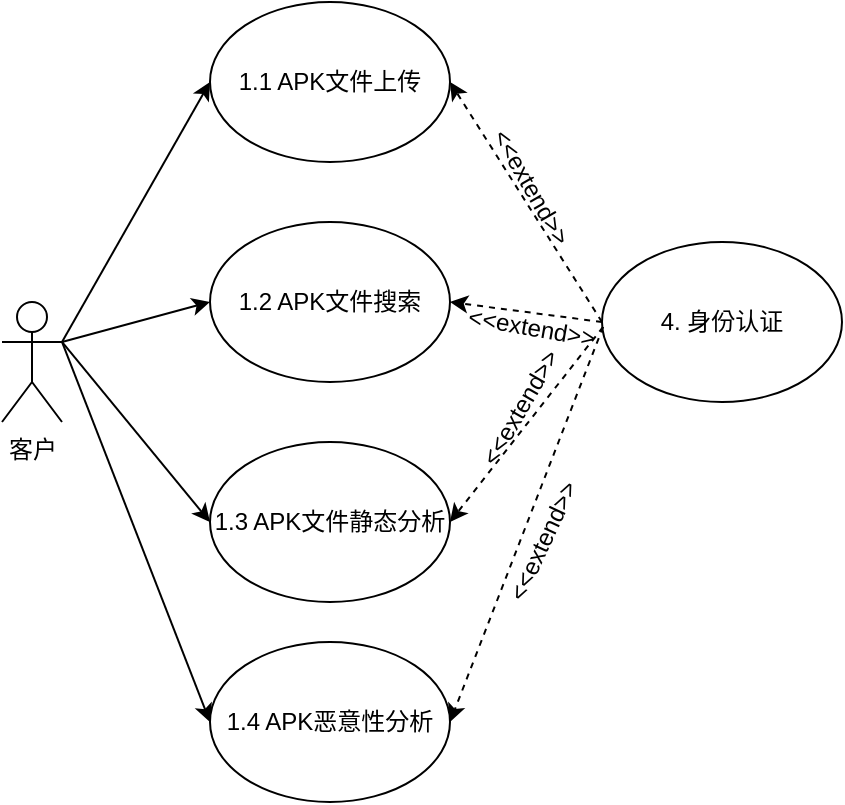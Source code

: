 <mxfile version="23.1.8" type="github">
  <diagram name="第 1 页" id="yEZOCpddBqTjKLaMzBPA">
    <mxGraphModel dx="1050" dy="574" grid="1" gridSize="10" guides="1" tooltips="1" connect="1" arrows="1" fold="1" page="1" pageScale="1" pageWidth="827" pageHeight="1169" math="0" shadow="0">
      <root>
        <mxCell id="0" />
        <mxCell id="1" parent="0" />
        <mxCell id="uQjOitA8qZ1kEQDeVXDY-2" style="rounded=0;orthogonalLoop=1;jettySize=auto;html=1;exitX=1;exitY=0.333;exitDx=0;exitDy=0;exitPerimeter=0;entryX=0;entryY=0.5;entryDx=0;entryDy=0;" parent="1" source="uQjOitA8qZ1kEQDeVXDY-4" target="uQjOitA8qZ1kEQDeVXDY-9" edge="1">
          <mxGeometry relative="1" as="geometry" />
        </mxCell>
        <mxCell id="uQjOitA8qZ1kEQDeVXDY-3" style="rounded=0;orthogonalLoop=1;jettySize=auto;html=1;exitX=1;exitY=0.333;exitDx=0;exitDy=0;exitPerimeter=0;entryX=0;entryY=0.5;entryDx=0;entryDy=0;" parent="1" source="uQjOitA8qZ1kEQDeVXDY-4" target="uQjOitA8qZ1kEQDeVXDY-10" edge="1">
          <mxGeometry relative="1" as="geometry" />
        </mxCell>
        <mxCell id="uQjOitA8qZ1kEQDeVXDY-20" style="rounded=0;orthogonalLoop=1;jettySize=auto;html=1;exitX=1;exitY=0.333;exitDx=0;exitDy=0;exitPerimeter=0;entryX=0;entryY=0.5;entryDx=0;entryDy=0;" parent="1" source="uQjOitA8qZ1kEQDeVXDY-4" target="uQjOitA8qZ1kEQDeVXDY-19" edge="1">
          <mxGeometry relative="1" as="geometry" />
        </mxCell>
        <mxCell id="uQjOitA8qZ1kEQDeVXDY-24" style="rounded=0;orthogonalLoop=1;jettySize=auto;html=1;exitX=1;exitY=0.333;exitDx=0;exitDy=0;exitPerimeter=0;entryX=0;entryY=0.5;entryDx=0;entryDy=0;" parent="1" source="uQjOitA8qZ1kEQDeVXDY-4" target="uQjOitA8qZ1kEQDeVXDY-23" edge="1">
          <mxGeometry relative="1" as="geometry" />
        </mxCell>
        <mxCell id="uQjOitA8qZ1kEQDeVXDY-4" value="客户" style="shape=umlActor;verticalLabelPosition=bottom;verticalAlign=top;html=1;outlineConnect=0;" parent="1" vertex="1">
          <mxGeometry x="250" y="240" width="30" height="60" as="geometry" />
        </mxCell>
        <mxCell id="uQjOitA8qZ1kEQDeVXDY-9" value="1.1 APK文件上传" style="ellipse;whiteSpace=wrap;html=1;" parent="1" vertex="1">
          <mxGeometry x="354" y="90" width="120" height="80" as="geometry" />
        </mxCell>
        <mxCell id="uQjOitA8qZ1kEQDeVXDY-10" value="1.2 APK文件搜索" style="ellipse;whiteSpace=wrap;html=1;" parent="1" vertex="1">
          <mxGeometry x="354" y="200" width="120" height="80" as="geometry" />
        </mxCell>
        <mxCell id="uQjOitA8qZ1kEQDeVXDY-11" style="rounded=0;orthogonalLoop=1;jettySize=auto;html=1;exitX=0;exitY=0.5;exitDx=0;exitDy=0;entryX=1;entryY=0.5;entryDx=0;entryDy=0;dashed=1;" parent="1" source="uQjOitA8qZ1kEQDeVXDY-14" target="uQjOitA8qZ1kEQDeVXDY-9" edge="1">
          <mxGeometry relative="1" as="geometry" />
        </mxCell>
        <mxCell id="uQjOitA8qZ1kEQDeVXDY-12" style="rounded=0;orthogonalLoop=1;jettySize=auto;html=1;exitX=0;exitY=0.5;exitDx=0;exitDy=0;entryX=1;entryY=0.5;entryDx=0;entryDy=0;dashed=1;" parent="1" source="uQjOitA8qZ1kEQDeVXDY-14" target="uQjOitA8qZ1kEQDeVXDY-10" edge="1">
          <mxGeometry relative="1" as="geometry" />
        </mxCell>
        <mxCell id="uQjOitA8qZ1kEQDeVXDY-14" value="4. 身份认证" style="ellipse;whiteSpace=wrap;html=1;" parent="1" vertex="1">
          <mxGeometry x="550" y="210" width="120" height="80" as="geometry" />
        </mxCell>
        <mxCell id="uQjOitA8qZ1kEQDeVXDY-16" value="&amp;lt;&amp;lt;extend&amp;gt;&amp;gt;" style="text;html=1;strokeColor=none;fillColor=none;align=center;verticalAlign=middle;whiteSpace=wrap;rounded=0;rotation=60;" parent="1" vertex="1">
          <mxGeometry x="480" y="170" width="70" height="25" as="geometry" />
        </mxCell>
        <mxCell id="uQjOitA8qZ1kEQDeVXDY-21" style="rounded=0;orthogonalLoop=1;jettySize=auto;html=1;exitX=1;exitY=0.25;exitDx=0;exitDy=0;entryX=1;entryY=0.5;entryDx=0;entryDy=0;dashed=1;" parent="1" source="uQjOitA8qZ1kEQDeVXDY-17" target="uQjOitA8qZ1kEQDeVXDY-19" edge="1">
          <mxGeometry relative="1" as="geometry" />
        </mxCell>
        <mxCell id="uQjOitA8qZ1kEQDeVXDY-25" style="rounded=0;orthogonalLoop=1;jettySize=auto;html=1;exitX=1;exitY=0.25;exitDx=0;exitDy=0;entryX=1;entryY=0.5;entryDx=0;entryDy=0;dashed=1;" parent="1" source="uQjOitA8qZ1kEQDeVXDY-17" target="uQjOitA8qZ1kEQDeVXDY-23" edge="1">
          <mxGeometry relative="1" as="geometry" />
        </mxCell>
        <mxCell id="uQjOitA8qZ1kEQDeVXDY-17" value="&amp;lt;&amp;lt;extend&amp;gt;&amp;gt;" style="text;html=1;strokeColor=none;fillColor=none;align=center;verticalAlign=middle;whiteSpace=wrap;rounded=0;rotation=10;" parent="1" vertex="1">
          <mxGeometry x="480" y="240" width="70" height="25" as="geometry" />
        </mxCell>
        <mxCell id="uQjOitA8qZ1kEQDeVXDY-19" value="1.3 APK文件静态分析" style="ellipse;whiteSpace=wrap;html=1;" parent="1" vertex="1">
          <mxGeometry x="354" y="310" width="120" height="80" as="geometry" />
        </mxCell>
        <mxCell id="uQjOitA8qZ1kEQDeVXDY-22" value="&amp;lt;&amp;lt;extend&amp;gt;&amp;gt;" style="text;html=1;strokeColor=none;fillColor=none;align=center;verticalAlign=middle;whiteSpace=wrap;rounded=0;rotation=-60;" parent="1" vertex="1">
          <mxGeometry x="474" y="280" width="70" height="25" as="geometry" />
        </mxCell>
        <mxCell id="uQjOitA8qZ1kEQDeVXDY-23" value="1.4 APK恶意性分析" style="ellipse;whiteSpace=wrap;html=1;" parent="1" vertex="1">
          <mxGeometry x="354" y="410" width="120" height="80" as="geometry" />
        </mxCell>
        <mxCell id="uQjOitA8qZ1kEQDeVXDY-26" value="&amp;lt;&amp;lt;extend&amp;gt;&amp;gt;" style="text;html=1;strokeColor=none;fillColor=none;align=center;verticalAlign=middle;whiteSpace=wrap;rounded=0;rotation=-65;" parent="1" vertex="1">
          <mxGeometry x="482.5" y="347.4" width="76" height="25" as="geometry" />
        </mxCell>
      </root>
    </mxGraphModel>
  </diagram>
</mxfile>

